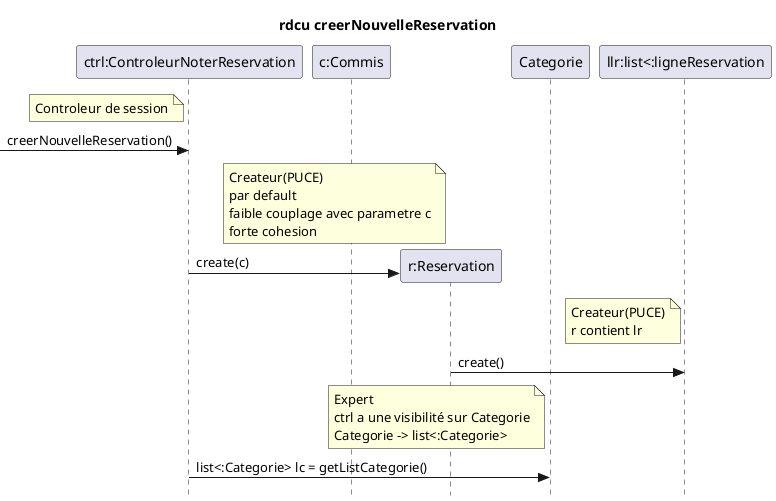 @startuml
skinparam Style strictuml
title rdcu creerNouvelleReservation

participant "ctrl:ControleurNoterReservation" as ctrl 
participant "c:Commis" as c
participant "r:Reservation" as r
participant "Categorie" as cat
participant "llr:list<:ligneReservation" as llr

note left of ctrl: Controleur de session
-> ctrl: creerNouvelleReservation()

note left of r: Createur(PUCE)\npar default\nfaible couplage avec parametre c\nforte cohesion
ctrl -> r ** : create(c)

note left of llr: Createur(PUCE)\nr contient lr
r -> llr: create()

note left of cat: Expert\nctrl a une visibilité sur Categorie\nCategorie -> list<:Categorie> 
ctrl -> cat: list<:Categorie> lc = getListCategorie()
@enduml
